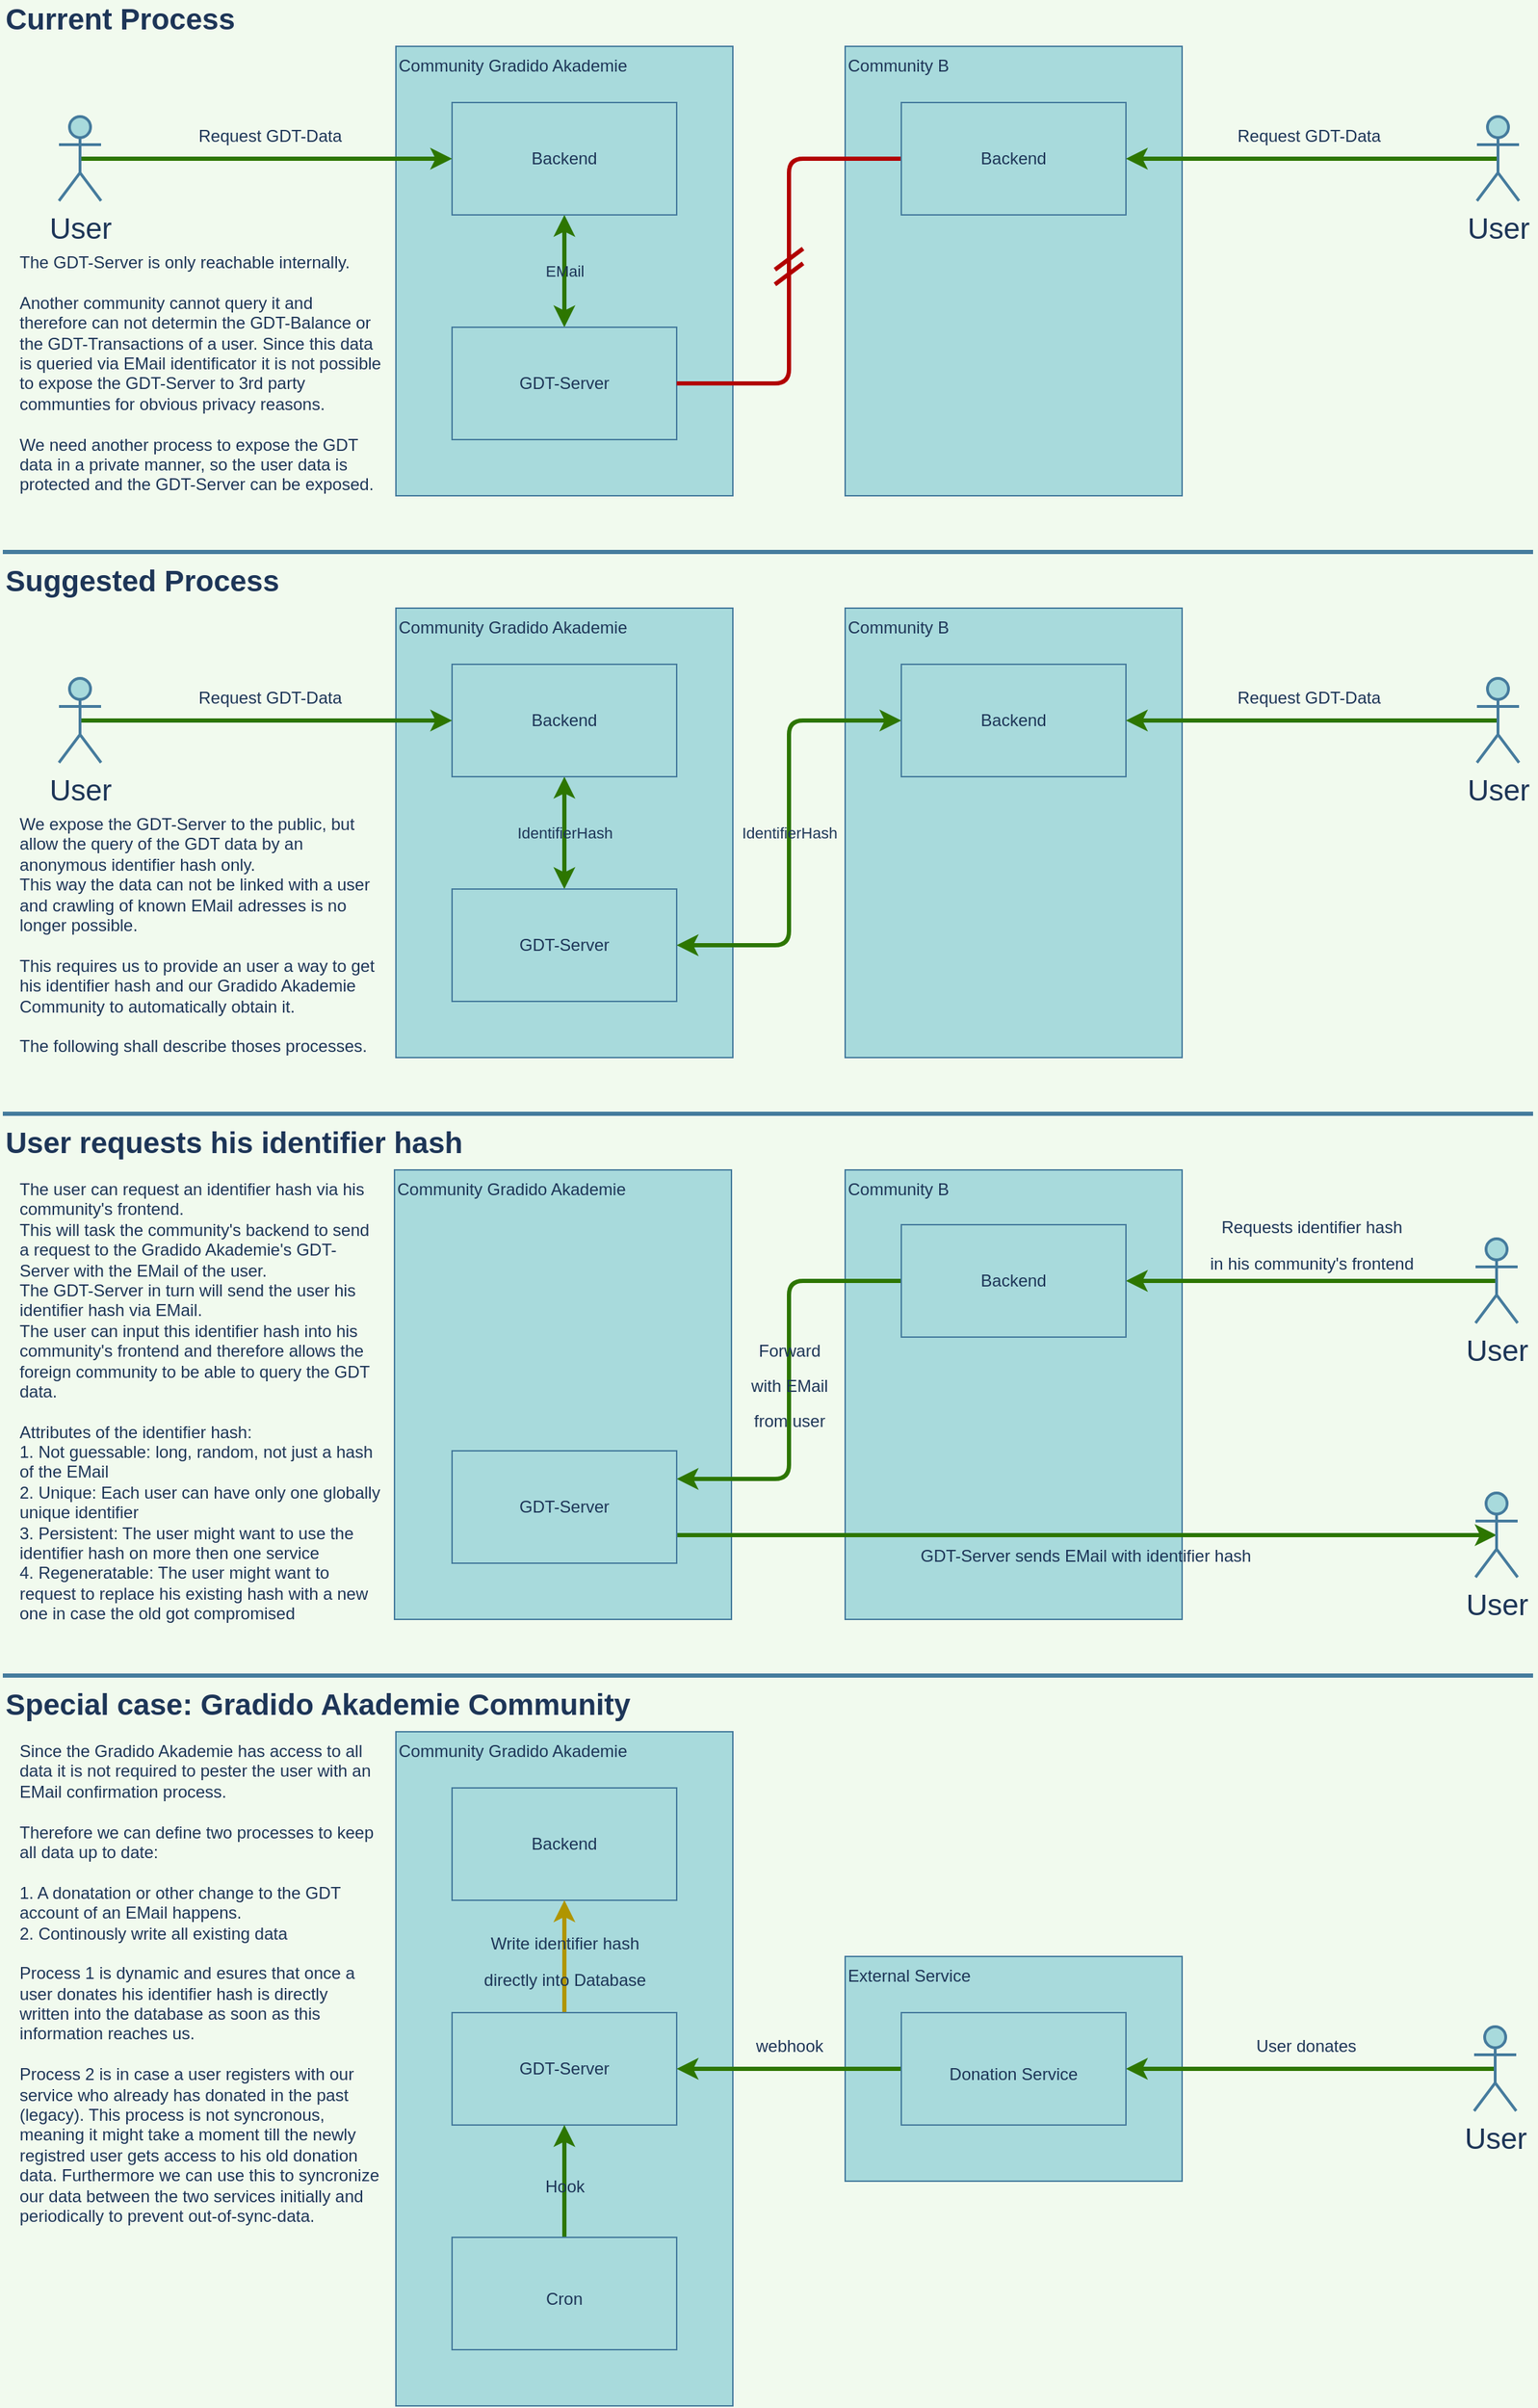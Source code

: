 <mxfile>
    <diagram id="1NBLOcaJ18vLSwe3OBlU" name="Page-1">
        <mxGraphModel dx="1337" dy="381" grid="1" gridSize="10" guides="1" tooltips="1" connect="1" arrows="1" fold="1" page="1" pageScale="1" pageWidth="827" pageHeight="1169" background="#F1FAEE" math="0" shadow="0">
            <root>
                <mxCell id="0"/>
                <mxCell id="1" parent="0"/>
                <mxCell id="78" value="External Service" style="rounded=0;whiteSpace=wrap;html=1;align=left;verticalAlign=top;fillColor=#A8DADC;strokeColor=#457B9D;fontColor=#1D3557;" parent="1" vertex="1">
                    <mxGeometry x="600" y="1400" width="240" height="160" as="geometry"/>
                </mxCell>
                <mxCell id="60" value="Community Gradido Akademie" style="rounded=0;whiteSpace=wrap;html=1;align=left;verticalAlign=top;fillColor=#A8DADC;strokeColor=#457B9D;fontColor=#1D3557;" parent="1" vertex="1">
                    <mxGeometry x="279" y="840" width="240" height="320" as="geometry"/>
                </mxCell>
                <mxCell id="57" value="Community B" style="rounded=0;whiteSpace=wrap;html=1;align=left;verticalAlign=top;fillColor=#A8DADC;strokeColor=#457B9D;fontColor=#1D3557;" parent="1" vertex="1">
                    <mxGeometry x="600" y="840" width="240" height="320" as="geometry"/>
                </mxCell>
                <mxCell id="5" value="Community Gradido Akademie" style="rounded=0;whiteSpace=wrap;html=1;align=left;verticalAlign=top;fillColor=#A8DADC;strokeColor=#457B9D;fontColor=#1D3557;" parent="1" vertex="1">
                    <mxGeometry x="280" y="40" width="240" height="320" as="geometry"/>
                </mxCell>
                <mxCell id="3" value="Current Process" style="text;html=1;strokeColor=none;fillColor=none;align=left;verticalAlign=middle;whiteSpace=wrap;rounded=0;fontSize=21;fontStyle=1;fontColor=#1D3557;" parent="1" vertex="1">
                    <mxGeometry y="10" width="180" height="20" as="geometry"/>
                </mxCell>
                <mxCell id="9" value="EMail" style="edgeStyle=orthogonalEdgeStyle;rounded=0;orthogonalLoop=1;jettySize=auto;html=1;exitX=0.5;exitY=1;exitDx=0;exitDy=0;entryX=0.5;entryY=0;entryDx=0;entryDy=0;startArrow=classic;startFill=1;strokeWidth=3;labelBackgroundColor=none;strokeColor=#2D7600;fontColor=#1D3557;fillColor=#60a917;" parent="1" source="6" target="7" edge="1">
                    <mxGeometry relative="1" as="geometry"/>
                </mxCell>
                <mxCell id="6" value="Backend" style="rounded=0;whiteSpace=wrap;html=1;fillColor=#A8DADC;strokeColor=#457B9D;fontColor=#1D3557;" parent="1" vertex="1">
                    <mxGeometry x="320" y="80" width="160" height="80" as="geometry"/>
                </mxCell>
                <mxCell id="7" value="GDT-Server" style="rounded=0;whiteSpace=wrap;html=1;fillColor=#A8DADC;strokeColor=#457B9D;fontColor=#1D3557;" parent="1" vertex="1">
                    <mxGeometry x="320" y="240" width="160" height="80" as="geometry"/>
                </mxCell>
                <mxCell id="10" value="Community B" style="rounded=0;whiteSpace=wrap;html=1;align=left;verticalAlign=top;fillColor=#A8DADC;strokeColor=#457B9D;fontColor=#1D3557;" parent="1" vertex="1">
                    <mxGeometry x="600" y="40" width="240" height="320" as="geometry"/>
                </mxCell>
                <mxCell id="14" style="edgeStyle=orthogonalEdgeStyle;rounded=1;orthogonalLoop=1;jettySize=auto;html=1;exitX=0;exitY=0.5;exitDx=0;exitDy=0;entryX=1;entryY=0.5;entryDx=0;entryDy=0;startArrow=none;startFill=0;endArrow=none;endFill=0;strokeWidth=3;labelBackgroundColor=#F1FAEE;strokeColor=#B20000;fontColor=#1D3557;fillColor=#e51400;" parent="1" source="12" target="7" edge="1">
                    <mxGeometry relative="1" as="geometry"/>
                </mxCell>
                <mxCell id="12" value="Backend" style="rounded=0;whiteSpace=wrap;html=1;fillColor=#A8DADC;strokeColor=#457B9D;fontColor=#1D3557;" parent="1" vertex="1">
                    <mxGeometry x="640" y="80" width="160" height="80" as="geometry"/>
                </mxCell>
                <mxCell id="16" value="" style="endArrow=none;html=1;strokeWidth=3;labelBackgroundColor=#F1FAEE;strokeColor=#B20000;fontColor=#1D3557;fillColor=#e51400;" parent="1" edge="1">
                    <mxGeometry width="50" height="50" relative="1" as="geometry">
                        <mxPoint x="550" y="199" as="sourcePoint"/>
                        <mxPoint x="570" y="184" as="targetPoint"/>
                    </mxGeometry>
                </mxCell>
                <mxCell id="17" value="" style="endArrow=none;html=1;strokeWidth=3;labelBackgroundColor=#F1FAEE;strokeColor=#B20000;fontColor=#1D3557;fillColor=#e51400;" parent="1" edge="1">
                    <mxGeometry width="50" height="50" relative="1" as="geometry">
                        <mxPoint x="550" y="209.5" as="sourcePoint"/>
                        <mxPoint x="570" y="194.5" as="targetPoint"/>
                    </mxGeometry>
                </mxCell>
                <mxCell id="18" value="The GDT-Server is only reachable internally.&lt;br&gt;&lt;br&gt;Another community cannot query it and therefore can not determin the GDT-Balance or the GDT-Transactions of a user. Since this data is queried via EMail identificator it is not possible to expose the GDT-Server to 3rd party communties for obvious privacy reasons.&lt;br&gt;&lt;br&gt;We need another process to expose the GDT data in a private manner, so the user data is protected and the GDT-Server can be exposed." style="text;html=1;strokeColor=none;fillColor=none;align=left;verticalAlign=top;whiteSpace=wrap;rounded=0;fontColor=#1D3557;" parent="1" vertex="1">
                    <mxGeometry x="10" y="180" width="260" height="180" as="geometry"/>
                </mxCell>
                <mxCell id="22" value="Community Gradido Akademie" style="rounded=0;whiteSpace=wrap;html=1;align=left;verticalAlign=top;fillColor=#A8DADC;strokeColor=#457B9D;fontColor=#1D3557;" parent="1" vertex="1">
                    <mxGeometry x="280" y="440" width="240" height="320" as="geometry"/>
                </mxCell>
                <mxCell id="25" value="Suggested Process" style="text;html=1;strokeColor=none;fillColor=none;align=left;verticalAlign=middle;whiteSpace=wrap;rounded=0;fontSize=21;fontStyle=1;fontColor=#1D3557;" parent="1" vertex="1">
                    <mxGeometry y="410" width="200" height="20" as="geometry"/>
                </mxCell>
                <mxCell id="26" value="IdentifierHash" style="edgeStyle=orthogonalEdgeStyle;rounded=0;orthogonalLoop=1;jettySize=auto;html=1;exitX=0.5;exitY=1;exitDx=0;exitDy=0;entryX=0.5;entryY=0;entryDx=0;entryDy=0;startArrow=classic;startFill=1;strokeWidth=3;labelBackgroundColor=none;strokeColor=#2D7600;fontColor=#1D3557;fillColor=#60a917;" parent="1" source="27" target="28" edge="1">
                    <mxGeometry relative="1" as="geometry"/>
                </mxCell>
                <mxCell id="27" value="Backend" style="rounded=0;whiteSpace=wrap;html=1;fillColor=#A8DADC;strokeColor=#457B9D;fontColor=#1D3557;" parent="1" vertex="1">
                    <mxGeometry x="320" y="480" width="160" height="80" as="geometry"/>
                </mxCell>
                <mxCell id="28" value="GDT-Server" style="rounded=0;whiteSpace=wrap;html=1;fillColor=#A8DADC;strokeColor=#457B9D;fontColor=#1D3557;" parent="1" vertex="1">
                    <mxGeometry x="320" y="640" width="160" height="80" as="geometry"/>
                </mxCell>
                <mxCell id="29" value="Community B" style="rounded=0;whiteSpace=wrap;html=1;align=left;verticalAlign=top;fillColor=#A8DADC;strokeColor=#457B9D;fontColor=#1D3557;" parent="1" vertex="1">
                    <mxGeometry x="600" y="440" width="240" height="320" as="geometry"/>
                </mxCell>
                <mxCell id="30" value="IdentifierHash" style="edgeStyle=orthogonalEdgeStyle;rounded=1;orthogonalLoop=1;jettySize=auto;html=1;exitX=0;exitY=0.5;exitDx=0;exitDy=0;entryX=1;entryY=0.5;entryDx=0;entryDy=0;startArrow=classic;startFill=1;endArrow=classic;endFill=1;strokeWidth=3;labelBackgroundColor=none;strokeColor=#2D7600;fontColor=#1D3557;fillColor=#60a917;" parent="1" source="31" target="28" edge="1">
                    <mxGeometry relative="1" as="geometry"/>
                </mxCell>
                <mxCell id="31" value="Backend" style="rounded=0;whiteSpace=wrap;html=1;fillColor=#A8DADC;strokeColor=#457B9D;fontColor=#1D3557;" parent="1" vertex="1">
                    <mxGeometry x="640" y="480" width="160" height="80" as="geometry"/>
                </mxCell>
                <mxCell id="34" value="We expose the GDT-Server to the public, but allow the query of the GDT data by an anonymous identifier hash only.&lt;br&gt;This way the data can not be linked with a user and crawling of known EMail adresses is no longer possible.&lt;br&gt;&lt;br&gt;This requires us to provide an user a way to get his identifier hash and our Gradido Akademie Community to automatically obtain it.&lt;br&gt;&lt;br&gt;The following shall describe thoses processes." style="text;html=1;strokeColor=none;fillColor=none;align=left;verticalAlign=top;whiteSpace=wrap;rounded=0;fontColor=#1D3557;" parent="1" vertex="1">
                    <mxGeometry x="10" y="580" width="260" height="180" as="geometry"/>
                </mxCell>
                <mxCell id="37" value="" style="endArrow=none;html=1;fontSize=21;strokeWidth=3;fillColor=none;labelBackgroundColor=#F1FAEE;strokeColor=#457B9D;fontColor=#1D3557;" parent="1" edge="1">
                    <mxGeometry width="50" height="50" relative="1" as="geometry">
                        <mxPoint y="400" as="sourcePoint"/>
                        <mxPoint x="1090" y="400" as="targetPoint"/>
                    </mxGeometry>
                </mxCell>
                <mxCell id="38" value="" style="endArrow=none;html=1;fontSize=21;strokeWidth=3;fillColor=none;labelBackgroundColor=#F1FAEE;strokeColor=#457B9D;fontColor=#1D3557;" parent="1" edge="1">
                    <mxGeometry width="50" height="50" relative="1" as="geometry">
                        <mxPoint y="800" as="sourcePoint"/>
                        <mxPoint x="1090" y="800" as="targetPoint"/>
                    </mxGeometry>
                </mxCell>
                <mxCell id="39" value="User requests his identifier hash" style="text;html=1;strokeColor=none;fillColor=none;align=left;verticalAlign=middle;whiteSpace=wrap;rounded=0;fontSize=21;fontStyle=1;fontColor=#1D3557;" parent="1" vertex="1">
                    <mxGeometry y="810" width="330" height="20" as="geometry"/>
                </mxCell>
                <mxCell id="59" value="&lt;font style=&quot;font-size: 12px ; line-height: 120%&quot;&gt;Requests identifier hash &lt;br&gt;in his community's frontend&lt;/font&gt;" style="edgeStyle=orthogonalEdgeStyle;rounded=1;orthogonalLoop=1;jettySize=auto;html=1;entryX=1;entryY=0.5;entryDx=0;entryDy=0;fontSize=21;startArrow=none;startFill=0;endArrow=classic;endFill=1;strokeWidth=3;jumpSize=6;startSize=6;spacing=2;labelBackgroundColor=none;strokeColor=#2D7600;fontColor=#1D3557;fillColor=#60a917;exitX=0.5;exitY=0.5;exitDx=0;exitDy=0;exitPerimeter=0;" parent="1" source="52" target="58" edge="1">
                    <mxGeometry x="0.004" y="-29" relative="1" as="geometry">
                        <mxPoint as="offset"/>
                    </mxGeometry>
                </mxCell>
                <mxCell id="52" value="User" style="shape=umlActor;verticalLabelPosition=bottom;verticalAlign=top;html=1;outlineConnect=0;fontSize=21;strokeWidth=2;fillColor=#A8DADC;strokeColor=#457B9D;fontColor=#1D3557;" parent="1" vertex="1">
                    <mxGeometry x="1049" y="889" width="30" height="60" as="geometry"/>
                </mxCell>
                <mxCell id="62" value="&lt;font style=&quot;font-size: 12px&quot;&gt;Forward&lt;br&gt;with EMail&lt;br&gt;from user&lt;br&gt;&lt;/font&gt;" style="edgeStyle=orthogonalEdgeStyle;rounded=1;jumpSize=6;orthogonalLoop=1;jettySize=auto;html=1;exitX=0;exitY=0.5;exitDx=0;exitDy=0;entryX=1;entryY=0.25;entryDx=0;entryDy=0;fontSize=21;startArrow=none;startFill=0;endArrow=classic;endFill=1;startSize=6;strokeWidth=3;labelBackgroundColor=none;strokeColor=#2D7600;fontColor=#1D3557;fillColor=#60a917;" parent="1" source="58" target="61" edge="1">
                    <mxGeometry relative="1" as="geometry"/>
                </mxCell>
                <mxCell id="58" value="Backend" style="rounded=0;whiteSpace=wrap;html=1;fillColor=#A8DADC;strokeColor=#457B9D;fontColor=#1D3557;" parent="1" vertex="1">
                    <mxGeometry x="640" y="879" width="160" height="80" as="geometry"/>
                </mxCell>
                <mxCell id="64" value="&lt;font style=&quot;font-size: 12px&quot;&gt;GDT-Server sends EMail with identifier hash&lt;/font&gt;" style="edgeStyle=orthogonalEdgeStyle;rounded=1;jumpSize=6;orthogonalLoop=1;jettySize=auto;html=1;exitX=1;exitY=0.75;exitDx=0;exitDy=0;entryX=0.5;entryY=0.5;entryDx=0;entryDy=0;entryPerimeter=0;fontSize=21;startArrow=none;startFill=0;endArrow=classic;endFill=1;startSize=6;strokeWidth=3;labelBackgroundColor=none;strokeColor=#2D7600;fontColor=#1D3557;fillColor=#60a917;" parent="1" source="61" target="63" edge="1">
                    <mxGeometry x="-0.005" y="-11" relative="1" as="geometry">
                        <mxPoint as="offset"/>
                    </mxGeometry>
                </mxCell>
                <mxCell id="61" value="GDT-Server" style="rounded=0;whiteSpace=wrap;html=1;fillColor=#A8DADC;strokeColor=#457B9D;fontColor=#1D3557;" parent="1" vertex="1">
                    <mxGeometry x="320" y="1040" width="160" height="80" as="geometry"/>
                </mxCell>
                <mxCell id="63" value="User" style="shape=umlActor;verticalLabelPosition=bottom;verticalAlign=top;html=1;outlineConnect=0;fontSize=21;strokeWidth=2;fillColor=#A8DADC;strokeColor=#457B9D;fontColor=#1D3557;" parent="1" vertex="1">
                    <mxGeometry x="1049" y="1070" width="30" height="60" as="geometry"/>
                </mxCell>
                <mxCell id="69" value="The user can request an identifier hash via his community's frontend.&lt;br&gt;This will task the community's backend to send a request to the Gradido Akademie's GDT-Server with the EMail of the user.&lt;br&gt;The GDT-Server in turn will send the user his identifier hash via EMail.&lt;br&gt;The user can input this identifier hash into his community's frontend and therefore allows the foreign community to be able to query the GDT data.&lt;br&gt;&lt;br&gt;Attributes of the identifier hash:&lt;br&gt;1. Not guessable: long, random, not just a hash of the EMail&lt;br&gt;2. Unique: Each user can have only one globally unique identifier&lt;br&gt;3. Persistent: The user might want to use the identifier hash on more then one service&lt;br&gt;4. Regeneratable: The user might want to request to replace his existing hash with a new one in case the old got compromised" style="text;html=1;strokeColor=none;fillColor=none;align=left;verticalAlign=top;whiteSpace=wrap;rounded=0;fontColor=#1D3557;" parent="1" vertex="1">
                    <mxGeometry x="10" y="840" width="260" height="320" as="geometry"/>
                </mxCell>
                <mxCell id="70" value="" style="endArrow=none;html=1;fontSize=21;strokeWidth=3;fillColor=none;labelBackgroundColor=#F1FAEE;strokeColor=#457B9D;fontColor=#1D3557;" parent="1" edge="1">
                    <mxGeometry width="50" height="50" relative="1" as="geometry">
                        <mxPoint y="1200" as="sourcePoint"/>
                        <mxPoint x="1090" y="1200" as="targetPoint"/>
                    </mxGeometry>
                </mxCell>
                <mxCell id="71" value="Special case: Gradido Akademie Community" style="text;html=1;strokeColor=none;fillColor=none;align=left;verticalAlign=middle;whiteSpace=wrap;rounded=0;fontSize=21;fontStyle=1;fontColor=#1D3557;" parent="1" vertex="1">
                    <mxGeometry y="1210" width="450" height="20" as="geometry"/>
                </mxCell>
                <mxCell id="72" value="Community Gradido Akademie" style="rounded=0;whiteSpace=wrap;html=1;align=left;verticalAlign=top;fillColor=#A8DADC;strokeColor=#457B9D;fontColor=#1D3557;" parent="1" vertex="1">
                    <mxGeometry x="280" y="1240" width="240" height="480" as="geometry"/>
                </mxCell>
                <mxCell id="73" value="Backend" style="rounded=0;whiteSpace=wrap;html=1;fillColor=#A8DADC;strokeColor=#457B9D;fontColor=#1D3557;" parent="1" vertex="1">
                    <mxGeometry x="320" y="1280" width="160" height="80" as="geometry"/>
                </mxCell>
                <mxCell id="76" value="&lt;font style=&quot;font-size: 12px&quot;&gt;Write identifier hash&lt;br&gt;directly into Database&lt;/font&gt;" style="edgeStyle=orthogonalEdgeStyle;rounded=1;jumpSize=6;orthogonalLoop=1;jettySize=auto;html=1;exitX=0.5;exitY=0;exitDx=0;exitDy=0;entryX=0.5;entryY=1;entryDx=0;entryDy=0;fontSize=21;startArrow=none;startFill=0;endArrow=classic;endFill=1;startSize=6;strokeWidth=3;labelBackgroundColor=none;strokeColor=#B09500;fontColor=#1D3557;fillColor=#e3c800;" parent="1" source="74" target="73" edge="1">
                    <mxGeometry relative="1" as="geometry">
                        <mxPoint as="offset"/>
                    </mxGeometry>
                </mxCell>
                <mxCell id="74" value="GDT-Server" style="rounded=0;whiteSpace=wrap;html=1;fillColor=#A8DADC;strokeColor=#457B9D;fontColor=#1D3557;" parent="1" vertex="1">
                    <mxGeometry x="320" y="1440" width="160" height="80" as="geometry"/>
                </mxCell>
                <mxCell id="75" value="Since the Gradido Akademie has access to all data it is not required to pester the user with an EMail confirmation process.&lt;br&gt;&lt;br&gt;Therefore we can define two processes to keep all data up to date:&lt;br&gt;&lt;br&gt;1. A donatation or other change to the GDT account of an EMail happens.&lt;br&gt;2. Continously write all existing data&lt;br&gt;&lt;br&gt;Process 1 is dynamic and esures that once a user donates his identifier hash is directly written into the database as soon as this information reaches us.&lt;br&gt;&lt;br&gt;Process 2 is in case a user registers with our service who already has donated in the past (legacy). This process is not syncronous, meaning it might take a moment till the newly registred user gets access to his old donation data. Furthermore we can use this to syncronize our data between the two services initially and periodically to prevent out-of-sync-data." style="text;html=1;strokeColor=none;fillColor=none;align=left;verticalAlign=top;whiteSpace=wrap;rounded=0;fontColor=#1D3557;" parent="1" vertex="1">
                    <mxGeometry x="10" y="1240" width="260" height="480" as="geometry"/>
                </mxCell>
                <mxCell id="80" value="&lt;font style=&quot;font-size: 12px&quot;&gt;User donates&lt;/font&gt;" style="edgeStyle=orthogonalEdgeStyle;rounded=1;jumpSize=6;orthogonalLoop=1;jettySize=auto;html=1;entryX=1;entryY=0.5;entryDx=0;entryDy=0;fontSize=21;startArrow=none;startFill=0;endArrow=classic;endFill=1;startSize=6;strokeWidth=3;labelBackgroundColor=none;strokeColor=#2D7600;fontColor=#1D3557;fillColor=#60a917;exitX=0.5;exitY=0.5;exitDx=0;exitDy=0;exitPerimeter=0;" parent="1" source="77" target="79" edge="1">
                    <mxGeometry x="0.032" y="-20" relative="1" as="geometry">
                        <mxPoint as="offset"/>
                    </mxGeometry>
                </mxCell>
                <mxCell id="77" value="User" style="shape=umlActor;verticalLabelPosition=bottom;verticalAlign=top;html=1;outlineConnect=0;fontSize=21;strokeWidth=2;fillColor=#A8DADC;strokeColor=#457B9D;fontColor=#1D3557;" parent="1" vertex="1">
                    <mxGeometry x="1048" y="1450" width="30" height="60" as="geometry"/>
                </mxCell>
                <mxCell id="81" value="&lt;font style=&quot;font-size: 12px&quot;&gt;webhook&lt;/font&gt;" style="edgeStyle=orthogonalEdgeStyle;rounded=1;jumpSize=6;orthogonalLoop=1;jettySize=auto;html=1;exitX=0;exitY=0.5;exitDx=0;exitDy=0;fontSize=21;startArrow=none;startFill=0;endArrow=classic;endFill=1;startSize=6;strokeWidth=3;entryX=1;entryY=0.5;entryDx=0;entryDy=0;labelBackgroundColor=none;strokeColor=#2D7600;fontColor=#1D3557;fillColor=#60a917;" parent="1" source="79" target="74" edge="1">
                    <mxGeometry y="-20" relative="1" as="geometry">
                        <mxPoint as="offset"/>
                    </mxGeometry>
                </mxCell>
                <mxCell id="79" value="&lt;font style=&quot;font-size: 12px&quot;&gt;Donation Service&lt;/font&gt;" style="rounded=0;whiteSpace=wrap;html=1;fontSize=21;strokeWidth=1;align=center;verticalAlign=middle;fillColor=#A8DADC;strokeColor=#457B9D;fontColor=#1D3557;" parent="1" vertex="1">
                    <mxGeometry x="640" y="1440" width="160" height="80" as="geometry"/>
                </mxCell>
                <mxCell id="84" value="&lt;font style=&quot;font-size: 12px&quot;&gt;Hook&lt;/font&gt;" style="edgeStyle=orthogonalEdgeStyle;rounded=1;jumpSize=6;orthogonalLoop=1;jettySize=auto;html=1;exitX=0.5;exitY=0;exitDx=0;exitDy=0;entryX=0.5;entryY=1;entryDx=0;entryDy=0;fontSize=21;startArrow=none;startFill=0;endArrow=classic;endFill=1;startSize=6;strokeWidth=3;labelBackgroundColor=none;strokeColor=#2D7600;fontColor=#1D3557;fillColor=#60a917;" parent="1" source="83" target="74" edge="1">
                    <mxGeometry relative="1" as="geometry"/>
                </mxCell>
                <mxCell id="83" value="&lt;font style=&quot;font-size: 12px&quot;&gt;Cron&lt;/font&gt;" style="rounded=0;whiteSpace=wrap;html=1;fontSize=21;strokeWidth=1;align=center;verticalAlign=middle;fillColor=#A8DADC;strokeColor=#457B9D;fontColor=#1D3557;" parent="1" vertex="1">
                    <mxGeometry x="320" y="1600" width="160" height="80" as="geometry"/>
                </mxCell>
                <mxCell id="87" value="&lt;span style=&quot;font-size: 12px&quot;&gt;Request GDT-Data&lt;/span&gt;" style="edgeStyle=orthogonalEdgeStyle;rounded=1;jumpSize=6;orthogonalLoop=1;jettySize=auto;html=1;exitX=0.5;exitY=0.5;exitDx=0;exitDy=0;exitPerimeter=0;entryX=0;entryY=0.5;entryDx=0;entryDy=0;fontSize=21;startArrow=none;startFill=0;endArrow=classic;endFill=1;startSize=6;strokeWidth=3;labelBackgroundColor=none;strokeColor=#2D7600;fontColor=#1D3557;fillColor=#60a917;" parent="1" source="85" target="6" edge="1">
                    <mxGeometry x="0.019" y="20" relative="1" as="geometry">
                        <mxPoint as="offset"/>
                    </mxGeometry>
                </mxCell>
                <mxCell id="85" value="User" style="shape=umlActor;verticalLabelPosition=bottom;verticalAlign=top;html=1;outlineConnect=0;fontSize=21;strokeWidth=2;fillColor=#A8DADC;strokeColor=#457B9D;fontColor=#1D3557;" parent="1" vertex="1">
                    <mxGeometry x="40" y="90" width="30" height="60" as="geometry"/>
                </mxCell>
                <mxCell id="89" value="&lt;span style=&quot;font-size: 12px;&quot;&gt;Request GDT-Data&lt;/span&gt;" style="edgeStyle=orthogonalEdgeStyle;rounded=1;jumpSize=6;orthogonalLoop=1;jettySize=auto;html=1;exitX=0.5;exitY=0.5;exitDx=0;exitDy=0;exitPerimeter=0;fontSize=21;startArrow=none;startFill=0;endArrow=classic;endFill=1;startSize=6;strokeWidth=3;labelBackgroundColor=none;strokeColor=#2D7600;fontColor=#1D3557;fillColor=#60a917;" parent="1" source="88" target="27" edge="1">
                    <mxGeometry x="0.019" y="20" relative="1" as="geometry">
                        <mxPoint as="offset"/>
                    </mxGeometry>
                </mxCell>
                <mxCell id="88" value="User" style="shape=umlActor;verticalLabelPosition=bottom;verticalAlign=top;html=1;outlineConnect=0;fontSize=21;strokeWidth=2;fillColor=#A8DADC;strokeColor=#457B9D;fontColor=#1D3557;" parent="1" vertex="1">
                    <mxGeometry x="40" y="490" width="30" height="60" as="geometry"/>
                </mxCell>
                <mxCell id="91" value="&lt;font style=&quot;font-size: 12px&quot;&gt;Request GDT-Data&lt;/font&gt;" style="edgeStyle=orthogonalEdgeStyle;rounded=1;jumpSize=6;orthogonalLoop=1;jettySize=auto;html=1;exitX=0.5;exitY=0.5;exitDx=0;exitDy=0;exitPerimeter=0;entryX=1;entryY=0.5;entryDx=0;entryDy=0;fontSize=21;startArrow=none;startFill=0;endArrow=classic;endFill=1;startSize=6;strokeWidth=3;labelBackgroundColor=none;strokeColor=#2D7600;fontColor=#1D3557;fillColor=#60a917;" parent="1" source="90" target="12" edge="1">
                    <mxGeometry x="0.019" y="-20" relative="1" as="geometry">
                        <mxPoint as="offset"/>
                    </mxGeometry>
                </mxCell>
                <mxCell id="90" value="User" style="shape=umlActor;verticalLabelPosition=bottom;verticalAlign=top;html=1;outlineConnect=0;fontSize=21;strokeWidth=2;fillColor=#A8DADC;strokeColor=#457B9D;fontColor=#1D3557;" parent="1" vertex="1">
                    <mxGeometry x="1050" y="90" width="30" height="60" as="geometry"/>
                </mxCell>
                <mxCell id="93" value="&lt;span style=&quot;font-size: 12px&quot;&gt;Request GDT-Data&lt;/span&gt;" style="edgeStyle=orthogonalEdgeStyle;rounded=1;jumpSize=6;orthogonalLoop=1;jettySize=auto;html=1;exitX=0.5;exitY=0.5;exitDx=0;exitDy=0;exitPerimeter=0;entryX=1;entryY=0.5;entryDx=0;entryDy=0;fontSize=21;startArrow=none;startFill=0;endArrow=classic;endFill=1;startSize=6;strokeWidth=3;labelBackgroundColor=none;strokeColor=#2D7600;fontColor=#1D3557;fillColor=#60a917;" parent="1" source="92" target="31" edge="1">
                    <mxGeometry x="0.019" y="-20" relative="1" as="geometry">
                        <mxPoint as="offset"/>
                    </mxGeometry>
                </mxCell>
                <mxCell id="92" value="User" style="shape=umlActor;verticalLabelPosition=bottom;verticalAlign=top;html=1;outlineConnect=0;fontSize=21;strokeWidth=2;fillColor=#A8DADC;strokeColor=#457B9D;fontColor=#1D3557;" parent="1" vertex="1">
                    <mxGeometry x="1050" y="490" width="30" height="60" as="geometry"/>
                </mxCell>
            </root>
        </mxGraphModel>
    </diagram>
</mxfile>